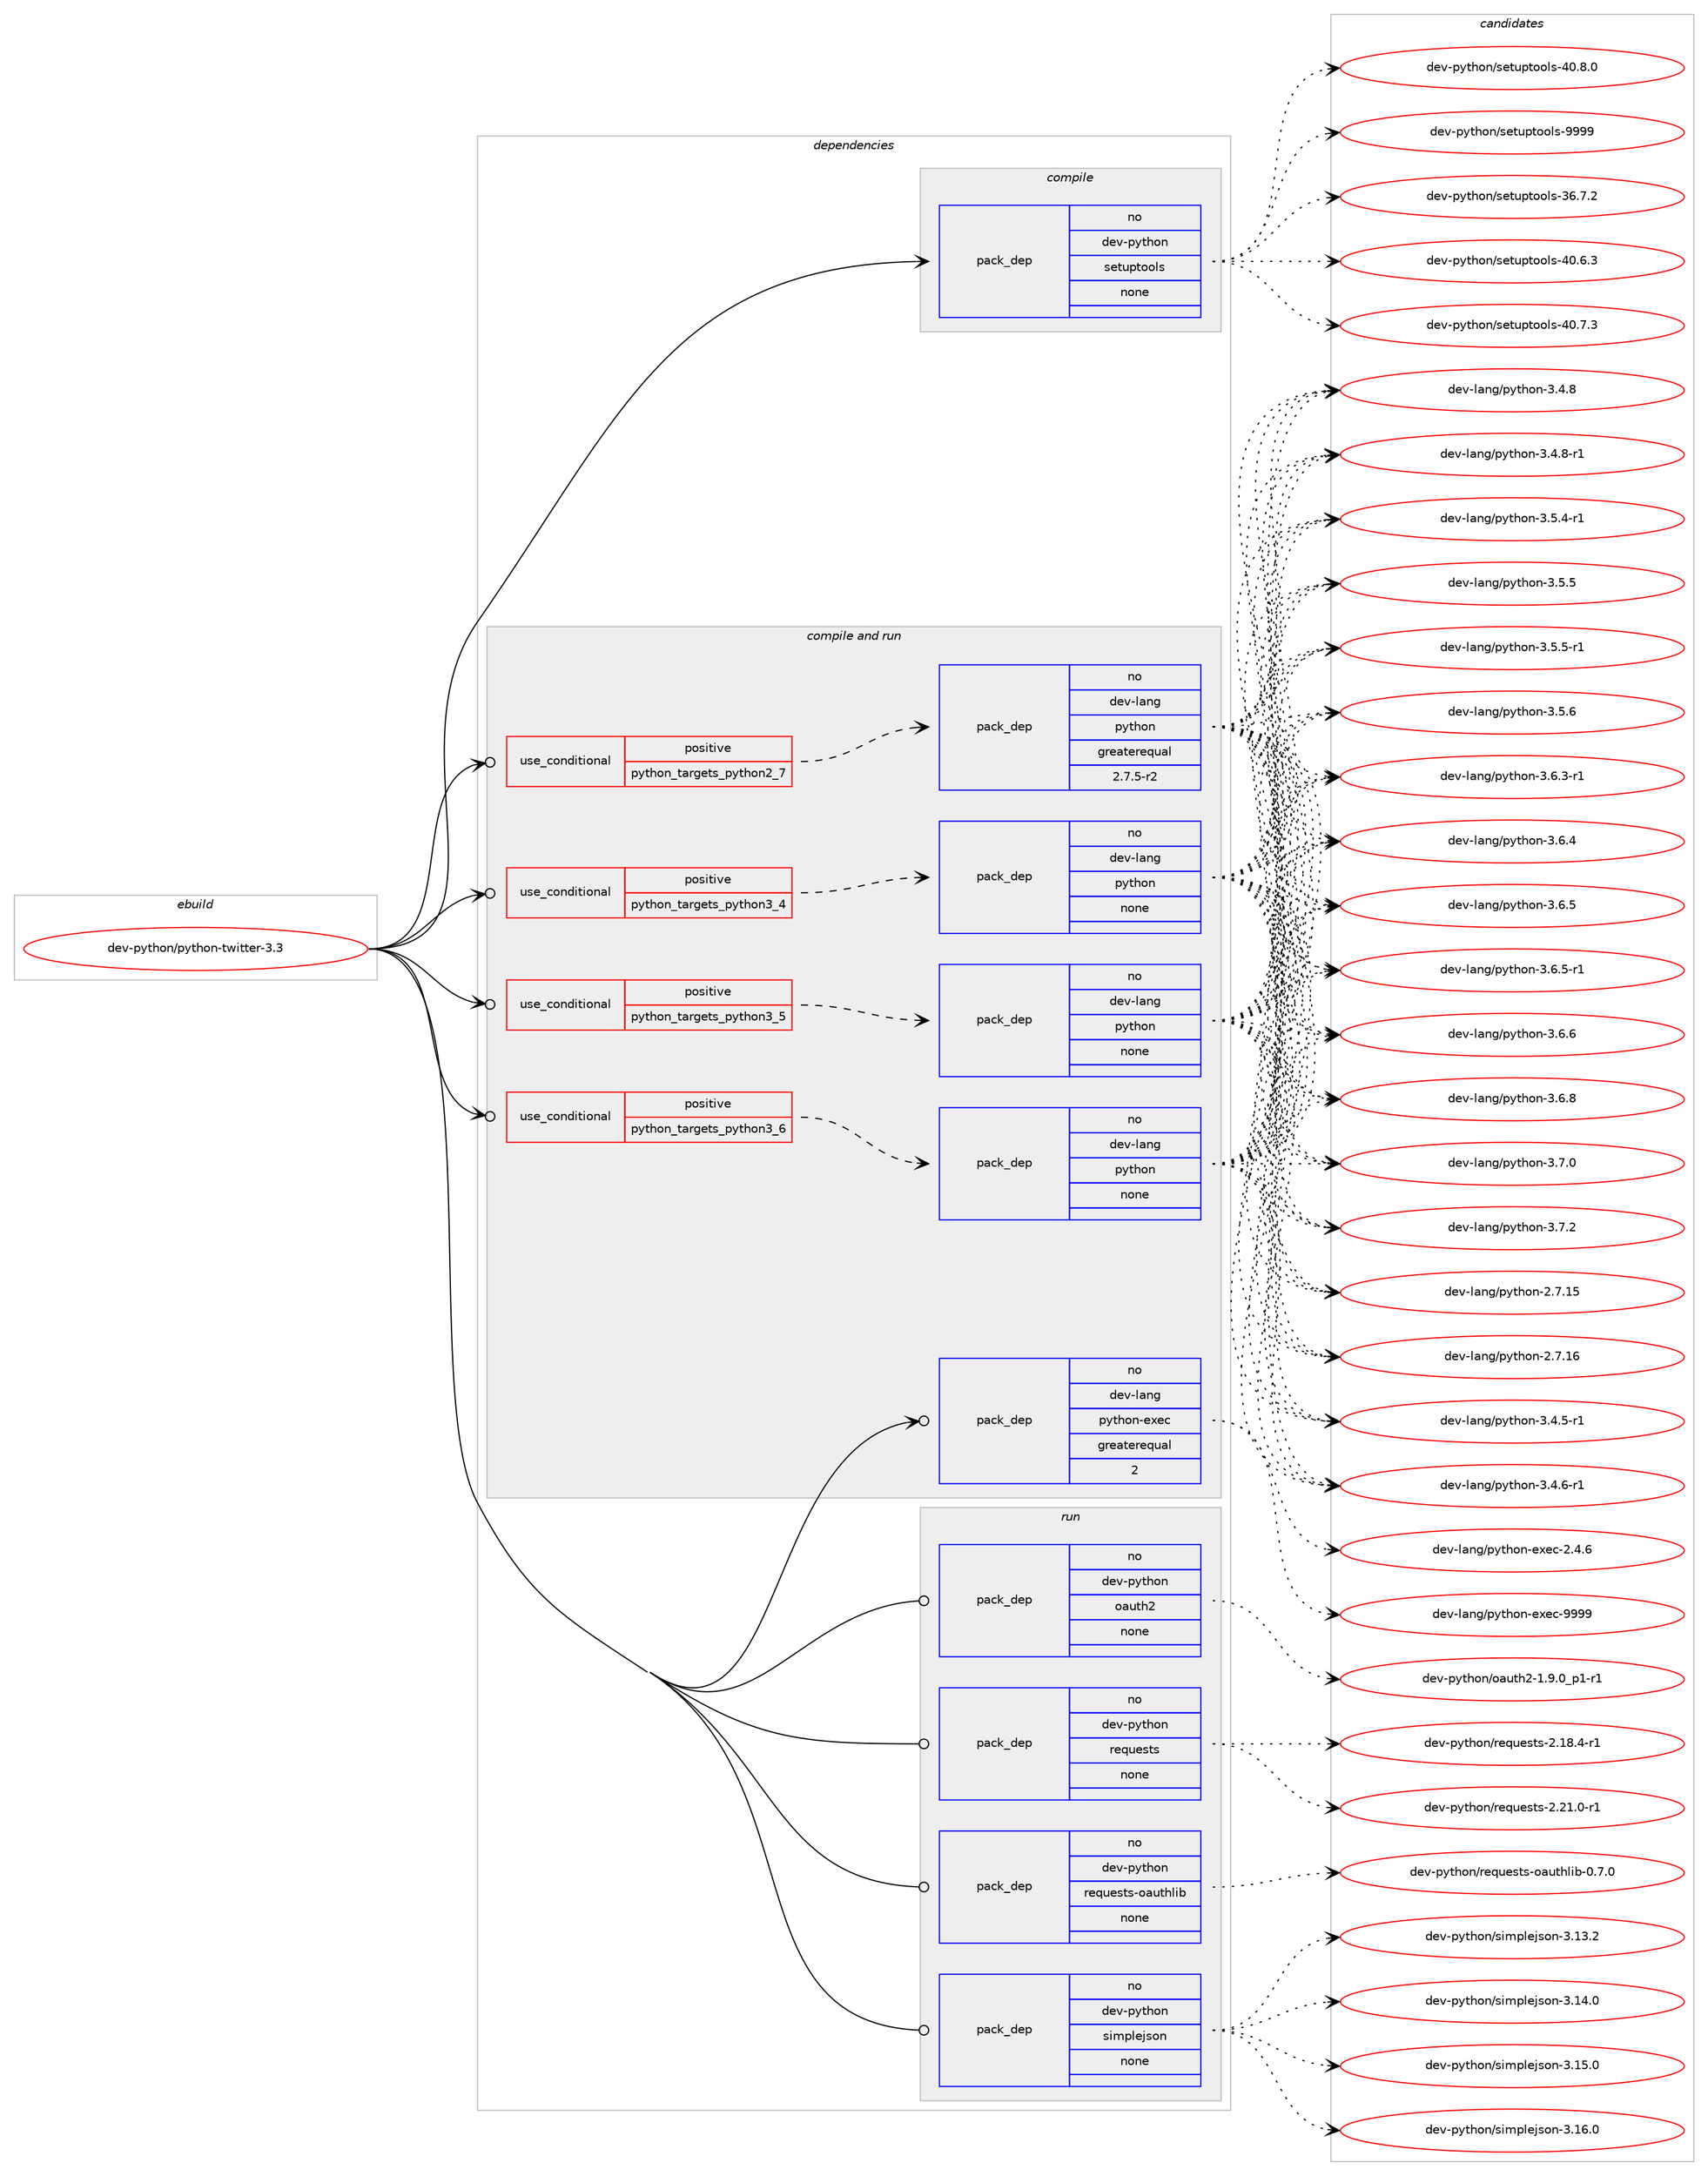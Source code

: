 digraph prolog {

# *************
# Graph options
# *************

newrank=true;
concentrate=true;
compound=true;
graph [rankdir=LR,fontname=Helvetica,fontsize=10,ranksep=1.5];#, ranksep=2.5, nodesep=0.2];
edge  [arrowhead=vee];
node  [fontname=Helvetica,fontsize=10];

# **********
# The ebuild
# **********

subgraph cluster_leftcol {
color=gray;
rank=same;
label=<<i>ebuild</i>>;
id [label="dev-python/python-twitter-3.3", color=red, width=4, href="../dev-python/python-twitter-3.3.svg"];
}

# ****************
# The dependencies
# ****************

subgraph cluster_midcol {
color=gray;
label=<<i>dependencies</i>>;
subgraph cluster_compile {
fillcolor="#eeeeee";
style=filled;
label=<<i>compile</i>>;
subgraph pack1030496 {
dependency1436963 [label=<<TABLE BORDER="0" CELLBORDER="1" CELLSPACING="0" CELLPADDING="4" WIDTH="220"><TR><TD ROWSPAN="6" CELLPADDING="30">pack_dep</TD></TR><TR><TD WIDTH="110">no</TD></TR><TR><TD>dev-python</TD></TR><TR><TD>setuptools</TD></TR><TR><TD>none</TD></TR><TR><TD></TD></TR></TABLE>>, shape=none, color=blue];
}
id:e -> dependency1436963:w [weight=20,style="solid",arrowhead="vee"];
}
subgraph cluster_compileandrun {
fillcolor="#eeeeee";
style=filled;
label=<<i>compile and run</i>>;
subgraph cond383112 {
dependency1436964 [label=<<TABLE BORDER="0" CELLBORDER="1" CELLSPACING="0" CELLPADDING="4"><TR><TD ROWSPAN="3" CELLPADDING="10">use_conditional</TD></TR><TR><TD>positive</TD></TR><TR><TD>python_targets_python2_7</TD></TR></TABLE>>, shape=none, color=red];
subgraph pack1030497 {
dependency1436965 [label=<<TABLE BORDER="0" CELLBORDER="1" CELLSPACING="0" CELLPADDING="4" WIDTH="220"><TR><TD ROWSPAN="6" CELLPADDING="30">pack_dep</TD></TR><TR><TD WIDTH="110">no</TD></TR><TR><TD>dev-lang</TD></TR><TR><TD>python</TD></TR><TR><TD>greaterequal</TD></TR><TR><TD>2.7.5-r2</TD></TR></TABLE>>, shape=none, color=blue];
}
dependency1436964:e -> dependency1436965:w [weight=20,style="dashed",arrowhead="vee"];
}
id:e -> dependency1436964:w [weight=20,style="solid",arrowhead="odotvee"];
subgraph cond383113 {
dependency1436966 [label=<<TABLE BORDER="0" CELLBORDER="1" CELLSPACING="0" CELLPADDING="4"><TR><TD ROWSPAN="3" CELLPADDING="10">use_conditional</TD></TR><TR><TD>positive</TD></TR><TR><TD>python_targets_python3_4</TD></TR></TABLE>>, shape=none, color=red];
subgraph pack1030498 {
dependency1436967 [label=<<TABLE BORDER="0" CELLBORDER="1" CELLSPACING="0" CELLPADDING="4" WIDTH="220"><TR><TD ROWSPAN="6" CELLPADDING="30">pack_dep</TD></TR><TR><TD WIDTH="110">no</TD></TR><TR><TD>dev-lang</TD></TR><TR><TD>python</TD></TR><TR><TD>none</TD></TR><TR><TD></TD></TR></TABLE>>, shape=none, color=blue];
}
dependency1436966:e -> dependency1436967:w [weight=20,style="dashed",arrowhead="vee"];
}
id:e -> dependency1436966:w [weight=20,style="solid",arrowhead="odotvee"];
subgraph cond383114 {
dependency1436968 [label=<<TABLE BORDER="0" CELLBORDER="1" CELLSPACING="0" CELLPADDING="4"><TR><TD ROWSPAN="3" CELLPADDING="10">use_conditional</TD></TR><TR><TD>positive</TD></TR><TR><TD>python_targets_python3_5</TD></TR></TABLE>>, shape=none, color=red];
subgraph pack1030499 {
dependency1436969 [label=<<TABLE BORDER="0" CELLBORDER="1" CELLSPACING="0" CELLPADDING="4" WIDTH="220"><TR><TD ROWSPAN="6" CELLPADDING="30">pack_dep</TD></TR><TR><TD WIDTH="110">no</TD></TR><TR><TD>dev-lang</TD></TR><TR><TD>python</TD></TR><TR><TD>none</TD></TR><TR><TD></TD></TR></TABLE>>, shape=none, color=blue];
}
dependency1436968:e -> dependency1436969:w [weight=20,style="dashed",arrowhead="vee"];
}
id:e -> dependency1436968:w [weight=20,style="solid",arrowhead="odotvee"];
subgraph cond383115 {
dependency1436970 [label=<<TABLE BORDER="0" CELLBORDER="1" CELLSPACING="0" CELLPADDING="4"><TR><TD ROWSPAN="3" CELLPADDING="10">use_conditional</TD></TR><TR><TD>positive</TD></TR><TR><TD>python_targets_python3_6</TD></TR></TABLE>>, shape=none, color=red];
subgraph pack1030500 {
dependency1436971 [label=<<TABLE BORDER="0" CELLBORDER="1" CELLSPACING="0" CELLPADDING="4" WIDTH="220"><TR><TD ROWSPAN="6" CELLPADDING="30">pack_dep</TD></TR><TR><TD WIDTH="110">no</TD></TR><TR><TD>dev-lang</TD></TR><TR><TD>python</TD></TR><TR><TD>none</TD></TR><TR><TD></TD></TR></TABLE>>, shape=none, color=blue];
}
dependency1436970:e -> dependency1436971:w [weight=20,style="dashed",arrowhead="vee"];
}
id:e -> dependency1436970:w [weight=20,style="solid",arrowhead="odotvee"];
subgraph pack1030501 {
dependency1436972 [label=<<TABLE BORDER="0" CELLBORDER="1" CELLSPACING="0" CELLPADDING="4" WIDTH="220"><TR><TD ROWSPAN="6" CELLPADDING="30">pack_dep</TD></TR><TR><TD WIDTH="110">no</TD></TR><TR><TD>dev-lang</TD></TR><TR><TD>python-exec</TD></TR><TR><TD>greaterequal</TD></TR><TR><TD>2</TD></TR></TABLE>>, shape=none, color=blue];
}
id:e -> dependency1436972:w [weight=20,style="solid",arrowhead="odotvee"];
}
subgraph cluster_run {
fillcolor="#eeeeee";
style=filled;
label=<<i>run</i>>;
subgraph pack1030502 {
dependency1436973 [label=<<TABLE BORDER="0" CELLBORDER="1" CELLSPACING="0" CELLPADDING="4" WIDTH="220"><TR><TD ROWSPAN="6" CELLPADDING="30">pack_dep</TD></TR><TR><TD WIDTH="110">no</TD></TR><TR><TD>dev-python</TD></TR><TR><TD>oauth2</TD></TR><TR><TD>none</TD></TR><TR><TD></TD></TR></TABLE>>, shape=none, color=blue];
}
id:e -> dependency1436973:w [weight=20,style="solid",arrowhead="odot"];
subgraph pack1030503 {
dependency1436974 [label=<<TABLE BORDER="0" CELLBORDER="1" CELLSPACING="0" CELLPADDING="4" WIDTH="220"><TR><TD ROWSPAN="6" CELLPADDING="30">pack_dep</TD></TR><TR><TD WIDTH="110">no</TD></TR><TR><TD>dev-python</TD></TR><TR><TD>requests</TD></TR><TR><TD>none</TD></TR><TR><TD></TD></TR></TABLE>>, shape=none, color=blue];
}
id:e -> dependency1436974:w [weight=20,style="solid",arrowhead="odot"];
subgraph pack1030504 {
dependency1436975 [label=<<TABLE BORDER="0" CELLBORDER="1" CELLSPACING="0" CELLPADDING="4" WIDTH="220"><TR><TD ROWSPAN="6" CELLPADDING="30">pack_dep</TD></TR><TR><TD WIDTH="110">no</TD></TR><TR><TD>dev-python</TD></TR><TR><TD>requests-oauthlib</TD></TR><TR><TD>none</TD></TR><TR><TD></TD></TR></TABLE>>, shape=none, color=blue];
}
id:e -> dependency1436975:w [weight=20,style="solid",arrowhead="odot"];
subgraph pack1030505 {
dependency1436976 [label=<<TABLE BORDER="0" CELLBORDER="1" CELLSPACING="0" CELLPADDING="4" WIDTH="220"><TR><TD ROWSPAN="6" CELLPADDING="30">pack_dep</TD></TR><TR><TD WIDTH="110">no</TD></TR><TR><TD>dev-python</TD></TR><TR><TD>simplejson</TD></TR><TR><TD>none</TD></TR><TR><TD></TD></TR></TABLE>>, shape=none, color=blue];
}
id:e -> dependency1436976:w [weight=20,style="solid",arrowhead="odot"];
}
}

# **************
# The candidates
# **************

subgraph cluster_choices {
rank=same;
color=gray;
label=<<i>candidates</i>>;

subgraph choice1030496 {
color=black;
nodesep=1;
choice100101118451121211161041111104711510111611711211611111110811545515446554650 [label="dev-python/setuptools-36.7.2", color=red, width=4,href="../dev-python/setuptools-36.7.2.svg"];
choice100101118451121211161041111104711510111611711211611111110811545524846544651 [label="dev-python/setuptools-40.6.3", color=red, width=4,href="../dev-python/setuptools-40.6.3.svg"];
choice100101118451121211161041111104711510111611711211611111110811545524846554651 [label="dev-python/setuptools-40.7.3", color=red, width=4,href="../dev-python/setuptools-40.7.3.svg"];
choice100101118451121211161041111104711510111611711211611111110811545524846564648 [label="dev-python/setuptools-40.8.0", color=red, width=4,href="../dev-python/setuptools-40.8.0.svg"];
choice10010111845112121116104111110471151011161171121161111111081154557575757 [label="dev-python/setuptools-9999", color=red, width=4,href="../dev-python/setuptools-9999.svg"];
dependency1436963:e -> choice100101118451121211161041111104711510111611711211611111110811545515446554650:w [style=dotted,weight="100"];
dependency1436963:e -> choice100101118451121211161041111104711510111611711211611111110811545524846544651:w [style=dotted,weight="100"];
dependency1436963:e -> choice100101118451121211161041111104711510111611711211611111110811545524846554651:w [style=dotted,weight="100"];
dependency1436963:e -> choice100101118451121211161041111104711510111611711211611111110811545524846564648:w [style=dotted,weight="100"];
dependency1436963:e -> choice10010111845112121116104111110471151011161171121161111111081154557575757:w [style=dotted,weight="100"];
}
subgraph choice1030497 {
color=black;
nodesep=1;
choice10010111845108971101034711212111610411111045504655464953 [label="dev-lang/python-2.7.15", color=red, width=4,href="../dev-lang/python-2.7.15.svg"];
choice10010111845108971101034711212111610411111045504655464954 [label="dev-lang/python-2.7.16", color=red, width=4,href="../dev-lang/python-2.7.16.svg"];
choice1001011184510897110103471121211161041111104551465246534511449 [label="dev-lang/python-3.4.5-r1", color=red, width=4,href="../dev-lang/python-3.4.5-r1.svg"];
choice1001011184510897110103471121211161041111104551465246544511449 [label="dev-lang/python-3.4.6-r1", color=red, width=4,href="../dev-lang/python-3.4.6-r1.svg"];
choice100101118451089711010347112121116104111110455146524656 [label="dev-lang/python-3.4.8", color=red, width=4,href="../dev-lang/python-3.4.8.svg"];
choice1001011184510897110103471121211161041111104551465246564511449 [label="dev-lang/python-3.4.8-r1", color=red, width=4,href="../dev-lang/python-3.4.8-r1.svg"];
choice1001011184510897110103471121211161041111104551465346524511449 [label="dev-lang/python-3.5.4-r1", color=red, width=4,href="../dev-lang/python-3.5.4-r1.svg"];
choice100101118451089711010347112121116104111110455146534653 [label="dev-lang/python-3.5.5", color=red, width=4,href="../dev-lang/python-3.5.5.svg"];
choice1001011184510897110103471121211161041111104551465346534511449 [label="dev-lang/python-3.5.5-r1", color=red, width=4,href="../dev-lang/python-3.5.5-r1.svg"];
choice100101118451089711010347112121116104111110455146534654 [label="dev-lang/python-3.5.6", color=red, width=4,href="../dev-lang/python-3.5.6.svg"];
choice1001011184510897110103471121211161041111104551465446514511449 [label="dev-lang/python-3.6.3-r1", color=red, width=4,href="../dev-lang/python-3.6.3-r1.svg"];
choice100101118451089711010347112121116104111110455146544652 [label="dev-lang/python-3.6.4", color=red, width=4,href="../dev-lang/python-3.6.4.svg"];
choice100101118451089711010347112121116104111110455146544653 [label="dev-lang/python-3.6.5", color=red, width=4,href="../dev-lang/python-3.6.5.svg"];
choice1001011184510897110103471121211161041111104551465446534511449 [label="dev-lang/python-3.6.5-r1", color=red, width=4,href="../dev-lang/python-3.6.5-r1.svg"];
choice100101118451089711010347112121116104111110455146544654 [label="dev-lang/python-3.6.6", color=red, width=4,href="../dev-lang/python-3.6.6.svg"];
choice100101118451089711010347112121116104111110455146544656 [label="dev-lang/python-3.6.8", color=red, width=4,href="../dev-lang/python-3.6.8.svg"];
choice100101118451089711010347112121116104111110455146554648 [label="dev-lang/python-3.7.0", color=red, width=4,href="../dev-lang/python-3.7.0.svg"];
choice100101118451089711010347112121116104111110455146554650 [label="dev-lang/python-3.7.2", color=red, width=4,href="../dev-lang/python-3.7.2.svg"];
dependency1436965:e -> choice10010111845108971101034711212111610411111045504655464953:w [style=dotted,weight="100"];
dependency1436965:e -> choice10010111845108971101034711212111610411111045504655464954:w [style=dotted,weight="100"];
dependency1436965:e -> choice1001011184510897110103471121211161041111104551465246534511449:w [style=dotted,weight="100"];
dependency1436965:e -> choice1001011184510897110103471121211161041111104551465246544511449:w [style=dotted,weight="100"];
dependency1436965:e -> choice100101118451089711010347112121116104111110455146524656:w [style=dotted,weight="100"];
dependency1436965:e -> choice1001011184510897110103471121211161041111104551465246564511449:w [style=dotted,weight="100"];
dependency1436965:e -> choice1001011184510897110103471121211161041111104551465346524511449:w [style=dotted,weight="100"];
dependency1436965:e -> choice100101118451089711010347112121116104111110455146534653:w [style=dotted,weight="100"];
dependency1436965:e -> choice1001011184510897110103471121211161041111104551465346534511449:w [style=dotted,weight="100"];
dependency1436965:e -> choice100101118451089711010347112121116104111110455146534654:w [style=dotted,weight="100"];
dependency1436965:e -> choice1001011184510897110103471121211161041111104551465446514511449:w [style=dotted,weight="100"];
dependency1436965:e -> choice100101118451089711010347112121116104111110455146544652:w [style=dotted,weight="100"];
dependency1436965:e -> choice100101118451089711010347112121116104111110455146544653:w [style=dotted,weight="100"];
dependency1436965:e -> choice1001011184510897110103471121211161041111104551465446534511449:w [style=dotted,weight="100"];
dependency1436965:e -> choice100101118451089711010347112121116104111110455146544654:w [style=dotted,weight="100"];
dependency1436965:e -> choice100101118451089711010347112121116104111110455146544656:w [style=dotted,weight="100"];
dependency1436965:e -> choice100101118451089711010347112121116104111110455146554648:w [style=dotted,weight="100"];
dependency1436965:e -> choice100101118451089711010347112121116104111110455146554650:w [style=dotted,weight="100"];
}
subgraph choice1030498 {
color=black;
nodesep=1;
choice10010111845108971101034711212111610411111045504655464953 [label="dev-lang/python-2.7.15", color=red, width=4,href="../dev-lang/python-2.7.15.svg"];
choice10010111845108971101034711212111610411111045504655464954 [label="dev-lang/python-2.7.16", color=red, width=4,href="../dev-lang/python-2.7.16.svg"];
choice1001011184510897110103471121211161041111104551465246534511449 [label="dev-lang/python-3.4.5-r1", color=red, width=4,href="../dev-lang/python-3.4.5-r1.svg"];
choice1001011184510897110103471121211161041111104551465246544511449 [label="dev-lang/python-3.4.6-r1", color=red, width=4,href="../dev-lang/python-3.4.6-r1.svg"];
choice100101118451089711010347112121116104111110455146524656 [label="dev-lang/python-3.4.8", color=red, width=4,href="../dev-lang/python-3.4.8.svg"];
choice1001011184510897110103471121211161041111104551465246564511449 [label="dev-lang/python-3.4.8-r1", color=red, width=4,href="../dev-lang/python-3.4.8-r1.svg"];
choice1001011184510897110103471121211161041111104551465346524511449 [label="dev-lang/python-3.5.4-r1", color=red, width=4,href="../dev-lang/python-3.5.4-r1.svg"];
choice100101118451089711010347112121116104111110455146534653 [label="dev-lang/python-3.5.5", color=red, width=4,href="../dev-lang/python-3.5.5.svg"];
choice1001011184510897110103471121211161041111104551465346534511449 [label="dev-lang/python-3.5.5-r1", color=red, width=4,href="../dev-lang/python-3.5.5-r1.svg"];
choice100101118451089711010347112121116104111110455146534654 [label="dev-lang/python-3.5.6", color=red, width=4,href="../dev-lang/python-3.5.6.svg"];
choice1001011184510897110103471121211161041111104551465446514511449 [label="dev-lang/python-3.6.3-r1", color=red, width=4,href="../dev-lang/python-3.6.3-r1.svg"];
choice100101118451089711010347112121116104111110455146544652 [label="dev-lang/python-3.6.4", color=red, width=4,href="../dev-lang/python-3.6.4.svg"];
choice100101118451089711010347112121116104111110455146544653 [label="dev-lang/python-3.6.5", color=red, width=4,href="../dev-lang/python-3.6.5.svg"];
choice1001011184510897110103471121211161041111104551465446534511449 [label="dev-lang/python-3.6.5-r1", color=red, width=4,href="../dev-lang/python-3.6.5-r1.svg"];
choice100101118451089711010347112121116104111110455146544654 [label="dev-lang/python-3.6.6", color=red, width=4,href="../dev-lang/python-3.6.6.svg"];
choice100101118451089711010347112121116104111110455146544656 [label="dev-lang/python-3.6.8", color=red, width=4,href="../dev-lang/python-3.6.8.svg"];
choice100101118451089711010347112121116104111110455146554648 [label="dev-lang/python-3.7.0", color=red, width=4,href="../dev-lang/python-3.7.0.svg"];
choice100101118451089711010347112121116104111110455146554650 [label="dev-lang/python-3.7.2", color=red, width=4,href="../dev-lang/python-3.7.2.svg"];
dependency1436967:e -> choice10010111845108971101034711212111610411111045504655464953:w [style=dotted,weight="100"];
dependency1436967:e -> choice10010111845108971101034711212111610411111045504655464954:w [style=dotted,weight="100"];
dependency1436967:e -> choice1001011184510897110103471121211161041111104551465246534511449:w [style=dotted,weight="100"];
dependency1436967:e -> choice1001011184510897110103471121211161041111104551465246544511449:w [style=dotted,weight="100"];
dependency1436967:e -> choice100101118451089711010347112121116104111110455146524656:w [style=dotted,weight="100"];
dependency1436967:e -> choice1001011184510897110103471121211161041111104551465246564511449:w [style=dotted,weight="100"];
dependency1436967:e -> choice1001011184510897110103471121211161041111104551465346524511449:w [style=dotted,weight="100"];
dependency1436967:e -> choice100101118451089711010347112121116104111110455146534653:w [style=dotted,weight="100"];
dependency1436967:e -> choice1001011184510897110103471121211161041111104551465346534511449:w [style=dotted,weight="100"];
dependency1436967:e -> choice100101118451089711010347112121116104111110455146534654:w [style=dotted,weight="100"];
dependency1436967:e -> choice1001011184510897110103471121211161041111104551465446514511449:w [style=dotted,weight="100"];
dependency1436967:e -> choice100101118451089711010347112121116104111110455146544652:w [style=dotted,weight="100"];
dependency1436967:e -> choice100101118451089711010347112121116104111110455146544653:w [style=dotted,weight="100"];
dependency1436967:e -> choice1001011184510897110103471121211161041111104551465446534511449:w [style=dotted,weight="100"];
dependency1436967:e -> choice100101118451089711010347112121116104111110455146544654:w [style=dotted,weight="100"];
dependency1436967:e -> choice100101118451089711010347112121116104111110455146544656:w [style=dotted,weight="100"];
dependency1436967:e -> choice100101118451089711010347112121116104111110455146554648:w [style=dotted,weight="100"];
dependency1436967:e -> choice100101118451089711010347112121116104111110455146554650:w [style=dotted,weight="100"];
}
subgraph choice1030499 {
color=black;
nodesep=1;
choice10010111845108971101034711212111610411111045504655464953 [label="dev-lang/python-2.7.15", color=red, width=4,href="../dev-lang/python-2.7.15.svg"];
choice10010111845108971101034711212111610411111045504655464954 [label="dev-lang/python-2.7.16", color=red, width=4,href="../dev-lang/python-2.7.16.svg"];
choice1001011184510897110103471121211161041111104551465246534511449 [label="dev-lang/python-3.4.5-r1", color=red, width=4,href="../dev-lang/python-3.4.5-r1.svg"];
choice1001011184510897110103471121211161041111104551465246544511449 [label="dev-lang/python-3.4.6-r1", color=red, width=4,href="../dev-lang/python-3.4.6-r1.svg"];
choice100101118451089711010347112121116104111110455146524656 [label="dev-lang/python-3.4.8", color=red, width=4,href="../dev-lang/python-3.4.8.svg"];
choice1001011184510897110103471121211161041111104551465246564511449 [label="dev-lang/python-3.4.8-r1", color=red, width=4,href="../dev-lang/python-3.4.8-r1.svg"];
choice1001011184510897110103471121211161041111104551465346524511449 [label="dev-lang/python-3.5.4-r1", color=red, width=4,href="../dev-lang/python-3.5.4-r1.svg"];
choice100101118451089711010347112121116104111110455146534653 [label="dev-lang/python-3.5.5", color=red, width=4,href="../dev-lang/python-3.5.5.svg"];
choice1001011184510897110103471121211161041111104551465346534511449 [label="dev-lang/python-3.5.5-r1", color=red, width=4,href="../dev-lang/python-3.5.5-r1.svg"];
choice100101118451089711010347112121116104111110455146534654 [label="dev-lang/python-3.5.6", color=red, width=4,href="../dev-lang/python-3.5.6.svg"];
choice1001011184510897110103471121211161041111104551465446514511449 [label="dev-lang/python-3.6.3-r1", color=red, width=4,href="../dev-lang/python-3.6.3-r1.svg"];
choice100101118451089711010347112121116104111110455146544652 [label="dev-lang/python-3.6.4", color=red, width=4,href="../dev-lang/python-3.6.4.svg"];
choice100101118451089711010347112121116104111110455146544653 [label="dev-lang/python-3.6.5", color=red, width=4,href="../dev-lang/python-3.6.5.svg"];
choice1001011184510897110103471121211161041111104551465446534511449 [label="dev-lang/python-3.6.5-r1", color=red, width=4,href="../dev-lang/python-3.6.5-r1.svg"];
choice100101118451089711010347112121116104111110455146544654 [label="dev-lang/python-3.6.6", color=red, width=4,href="../dev-lang/python-3.6.6.svg"];
choice100101118451089711010347112121116104111110455146544656 [label="dev-lang/python-3.6.8", color=red, width=4,href="../dev-lang/python-3.6.8.svg"];
choice100101118451089711010347112121116104111110455146554648 [label="dev-lang/python-3.7.0", color=red, width=4,href="../dev-lang/python-3.7.0.svg"];
choice100101118451089711010347112121116104111110455146554650 [label="dev-lang/python-3.7.2", color=red, width=4,href="../dev-lang/python-3.7.2.svg"];
dependency1436969:e -> choice10010111845108971101034711212111610411111045504655464953:w [style=dotted,weight="100"];
dependency1436969:e -> choice10010111845108971101034711212111610411111045504655464954:w [style=dotted,weight="100"];
dependency1436969:e -> choice1001011184510897110103471121211161041111104551465246534511449:w [style=dotted,weight="100"];
dependency1436969:e -> choice1001011184510897110103471121211161041111104551465246544511449:w [style=dotted,weight="100"];
dependency1436969:e -> choice100101118451089711010347112121116104111110455146524656:w [style=dotted,weight="100"];
dependency1436969:e -> choice1001011184510897110103471121211161041111104551465246564511449:w [style=dotted,weight="100"];
dependency1436969:e -> choice1001011184510897110103471121211161041111104551465346524511449:w [style=dotted,weight="100"];
dependency1436969:e -> choice100101118451089711010347112121116104111110455146534653:w [style=dotted,weight="100"];
dependency1436969:e -> choice1001011184510897110103471121211161041111104551465346534511449:w [style=dotted,weight="100"];
dependency1436969:e -> choice100101118451089711010347112121116104111110455146534654:w [style=dotted,weight="100"];
dependency1436969:e -> choice1001011184510897110103471121211161041111104551465446514511449:w [style=dotted,weight="100"];
dependency1436969:e -> choice100101118451089711010347112121116104111110455146544652:w [style=dotted,weight="100"];
dependency1436969:e -> choice100101118451089711010347112121116104111110455146544653:w [style=dotted,weight="100"];
dependency1436969:e -> choice1001011184510897110103471121211161041111104551465446534511449:w [style=dotted,weight="100"];
dependency1436969:e -> choice100101118451089711010347112121116104111110455146544654:w [style=dotted,weight="100"];
dependency1436969:e -> choice100101118451089711010347112121116104111110455146544656:w [style=dotted,weight="100"];
dependency1436969:e -> choice100101118451089711010347112121116104111110455146554648:w [style=dotted,weight="100"];
dependency1436969:e -> choice100101118451089711010347112121116104111110455146554650:w [style=dotted,weight="100"];
}
subgraph choice1030500 {
color=black;
nodesep=1;
choice10010111845108971101034711212111610411111045504655464953 [label="dev-lang/python-2.7.15", color=red, width=4,href="../dev-lang/python-2.7.15.svg"];
choice10010111845108971101034711212111610411111045504655464954 [label="dev-lang/python-2.7.16", color=red, width=4,href="../dev-lang/python-2.7.16.svg"];
choice1001011184510897110103471121211161041111104551465246534511449 [label="dev-lang/python-3.4.5-r1", color=red, width=4,href="../dev-lang/python-3.4.5-r1.svg"];
choice1001011184510897110103471121211161041111104551465246544511449 [label="dev-lang/python-3.4.6-r1", color=red, width=4,href="../dev-lang/python-3.4.6-r1.svg"];
choice100101118451089711010347112121116104111110455146524656 [label="dev-lang/python-3.4.8", color=red, width=4,href="../dev-lang/python-3.4.8.svg"];
choice1001011184510897110103471121211161041111104551465246564511449 [label="dev-lang/python-3.4.8-r1", color=red, width=4,href="../dev-lang/python-3.4.8-r1.svg"];
choice1001011184510897110103471121211161041111104551465346524511449 [label="dev-lang/python-3.5.4-r1", color=red, width=4,href="../dev-lang/python-3.5.4-r1.svg"];
choice100101118451089711010347112121116104111110455146534653 [label="dev-lang/python-3.5.5", color=red, width=4,href="../dev-lang/python-3.5.5.svg"];
choice1001011184510897110103471121211161041111104551465346534511449 [label="dev-lang/python-3.5.5-r1", color=red, width=4,href="../dev-lang/python-3.5.5-r1.svg"];
choice100101118451089711010347112121116104111110455146534654 [label="dev-lang/python-3.5.6", color=red, width=4,href="../dev-lang/python-3.5.6.svg"];
choice1001011184510897110103471121211161041111104551465446514511449 [label="dev-lang/python-3.6.3-r1", color=red, width=4,href="../dev-lang/python-3.6.3-r1.svg"];
choice100101118451089711010347112121116104111110455146544652 [label="dev-lang/python-3.6.4", color=red, width=4,href="../dev-lang/python-3.6.4.svg"];
choice100101118451089711010347112121116104111110455146544653 [label="dev-lang/python-3.6.5", color=red, width=4,href="../dev-lang/python-3.6.5.svg"];
choice1001011184510897110103471121211161041111104551465446534511449 [label="dev-lang/python-3.6.5-r1", color=red, width=4,href="../dev-lang/python-3.6.5-r1.svg"];
choice100101118451089711010347112121116104111110455146544654 [label="dev-lang/python-3.6.6", color=red, width=4,href="../dev-lang/python-3.6.6.svg"];
choice100101118451089711010347112121116104111110455146544656 [label="dev-lang/python-3.6.8", color=red, width=4,href="../dev-lang/python-3.6.8.svg"];
choice100101118451089711010347112121116104111110455146554648 [label="dev-lang/python-3.7.0", color=red, width=4,href="../dev-lang/python-3.7.0.svg"];
choice100101118451089711010347112121116104111110455146554650 [label="dev-lang/python-3.7.2", color=red, width=4,href="../dev-lang/python-3.7.2.svg"];
dependency1436971:e -> choice10010111845108971101034711212111610411111045504655464953:w [style=dotted,weight="100"];
dependency1436971:e -> choice10010111845108971101034711212111610411111045504655464954:w [style=dotted,weight="100"];
dependency1436971:e -> choice1001011184510897110103471121211161041111104551465246534511449:w [style=dotted,weight="100"];
dependency1436971:e -> choice1001011184510897110103471121211161041111104551465246544511449:w [style=dotted,weight="100"];
dependency1436971:e -> choice100101118451089711010347112121116104111110455146524656:w [style=dotted,weight="100"];
dependency1436971:e -> choice1001011184510897110103471121211161041111104551465246564511449:w [style=dotted,weight="100"];
dependency1436971:e -> choice1001011184510897110103471121211161041111104551465346524511449:w [style=dotted,weight="100"];
dependency1436971:e -> choice100101118451089711010347112121116104111110455146534653:w [style=dotted,weight="100"];
dependency1436971:e -> choice1001011184510897110103471121211161041111104551465346534511449:w [style=dotted,weight="100"];
dependency1436971:e -> choice100101118451089711010347112121116104111110455146534654:w [style=dotted,weight="100"];
dependency1436971:e -> choice1001011184510897110103471121211161041111104551465446514511449:w [style=dotted,weight="100"];
dependency1436971:e -> choice100101118451089711010347112121116104111110455146544652:w [style=dotted,weight="100"];
dependency1436971:e -> choice100101118451089711010347112121116104111110455146544653:w [style=dotted,weight="100"];
dependency1436971:e -> choice1001011184510897110103471121211161041111104551465446534511449:w [style=dotted,weight="100"];
dependency1436971:e -> choice100101118451089711010347112121116104111110455146544654:w [style=dotted,weight="100"];
dependency1436971:e -> choice100101118451089711010347112121116104111110455146544656:w [style=dotted,weight="100"];
dependency1436971:e -> choice100101118451089711010347112121116104111110455146554648:w [style=dotted,weight="100"];
dependency1436971:e -> choice100101118451089711010347112121116104111110455146554650:w [style=dotted,weight="100"];
}
subgraph choice1030501 {
color=black;
nodesep=1;
choice1001011184510897110103471121211161041111104510112010199455046524654 [label="dev-lang/python-exec-2.4.6", color=red, width=4,href="../dev-lang/python-exec-2.4.6.svg"];
choice10010111845108971101034711212111610411111045101120101994557575757 [label="dev-lang/python-exec-9999", color=red, width=4,href="../dev-lang/python-exec-9999.svg"];
dependency1436972:e -> choice1001011184510897110103471121211161041111104510112010199455046524654:w [style=dotted,weight="100"];
dependency1436972:e -> choice10010111845108971101034711212111610411111045101120101994557575757:w [style=dotted,weight="100"];
}
subgraph choice1030502 {
color=black;
nodesep=1;
choice1001011184511212111610411111047111971171161045045494657464895112494511449 [label="dev-python/oauth2-1.9.0_p1-r1", color=red, width=4,href="../dev-python/oauth2-1.9.0_p1-r1.svg"];
dependency1436973:e -> choice1001011184511212111610411111047111971171161045045494657464895112494511449:w [style=dotted,weight="100"];
}
subgraph choice1030503 {
color=black;
nodesep=1;
choice1001011184511212111610411111047114101113117101115116115455046495646524511449 [label="dev-python/requests-2.18.4-r1", color=red, width=4,href="../dev-python/requests-2.18.4-r1.svg"];
choice1001011184511212111610411111047114101113117101115116115455046504946484511449 [label="dev-python/requests-2.21.0-r1", color=red, width=4,href="../dev-python/requests-2.21.0-r1.svg"];
dependency1436974:e -> choice1001011184511212111610411111047114101113117101115116115455046495646524511449:w [style=dotted,weight="100"];
dependency1436974:e -> choice1001011184511212111610411111047114101113117101115116115455046504946484511449:w [style=dotted,weight="100"];
}
subgraph choice1030504 {
color=black;
nodesep=1;
choice1001011184511212111610411111047114101113117101115116115451119711711610410810598454846554648 [label="dev-python/requests-oauthlib-0.7.0", color=red, width=4,href="../dev-python/requests-oauthlib-0.7.0.svg"];
dependency1436975:e -> choice1001011184511212111610411111047114101113117101115116115451119711711610410810598454846554648:w [style=dotted,weight="100"];
}
subgraph choice1030505 {
color=black;
nodesep=1;
choice100101118451121211161041111104711510510911210810110611511111045514649514650 [label="dev-python/simplejson-3.13.2", color=red, width=4,href="../dev-python/simplejson-3.13.2.svg"];
choice100101118451121211161041111104711510510911210810110611511111045514649524648 [label="dev-python/simplejson-3.14.0", color=red, width=4,href="../dev-python/simplejson-3.14.0.svg"];
choice100101118451121211161041111104711510510911210810110611511111045514649534648 [label="dev-python/simplejson-3.15.0", color=red, width=4,href="../dev-python/simplejson-3.15.0.svg"];
choice100101118451121211161041111104711510510911210810110611511111045514649544648 [label="dev-python/simplejson-3.16.0", color=red, width=4,href="../dev-python/simplejson-3.16.0.svg"];
dependency1436976:e -> choice100101118451121211161041111104711510510911210810110611511111045514649514650:w [style=dotted,weight="100"];
dependency1436976:e -> choice100101118451121211161041111104711510510911210810110611511111045514649524648:w [style=dotted,weight="100"];
dependency1436976:e -> choice100101118451121211161041111104711510510911210810110611511111045514649534648:w [style=dotted,weight="100"];
dependency1436976:e -> choice100101118451121211161041111104711510510911210810110611511111045514649544648:w [style=dotted,weight="100"];
}
}

}
